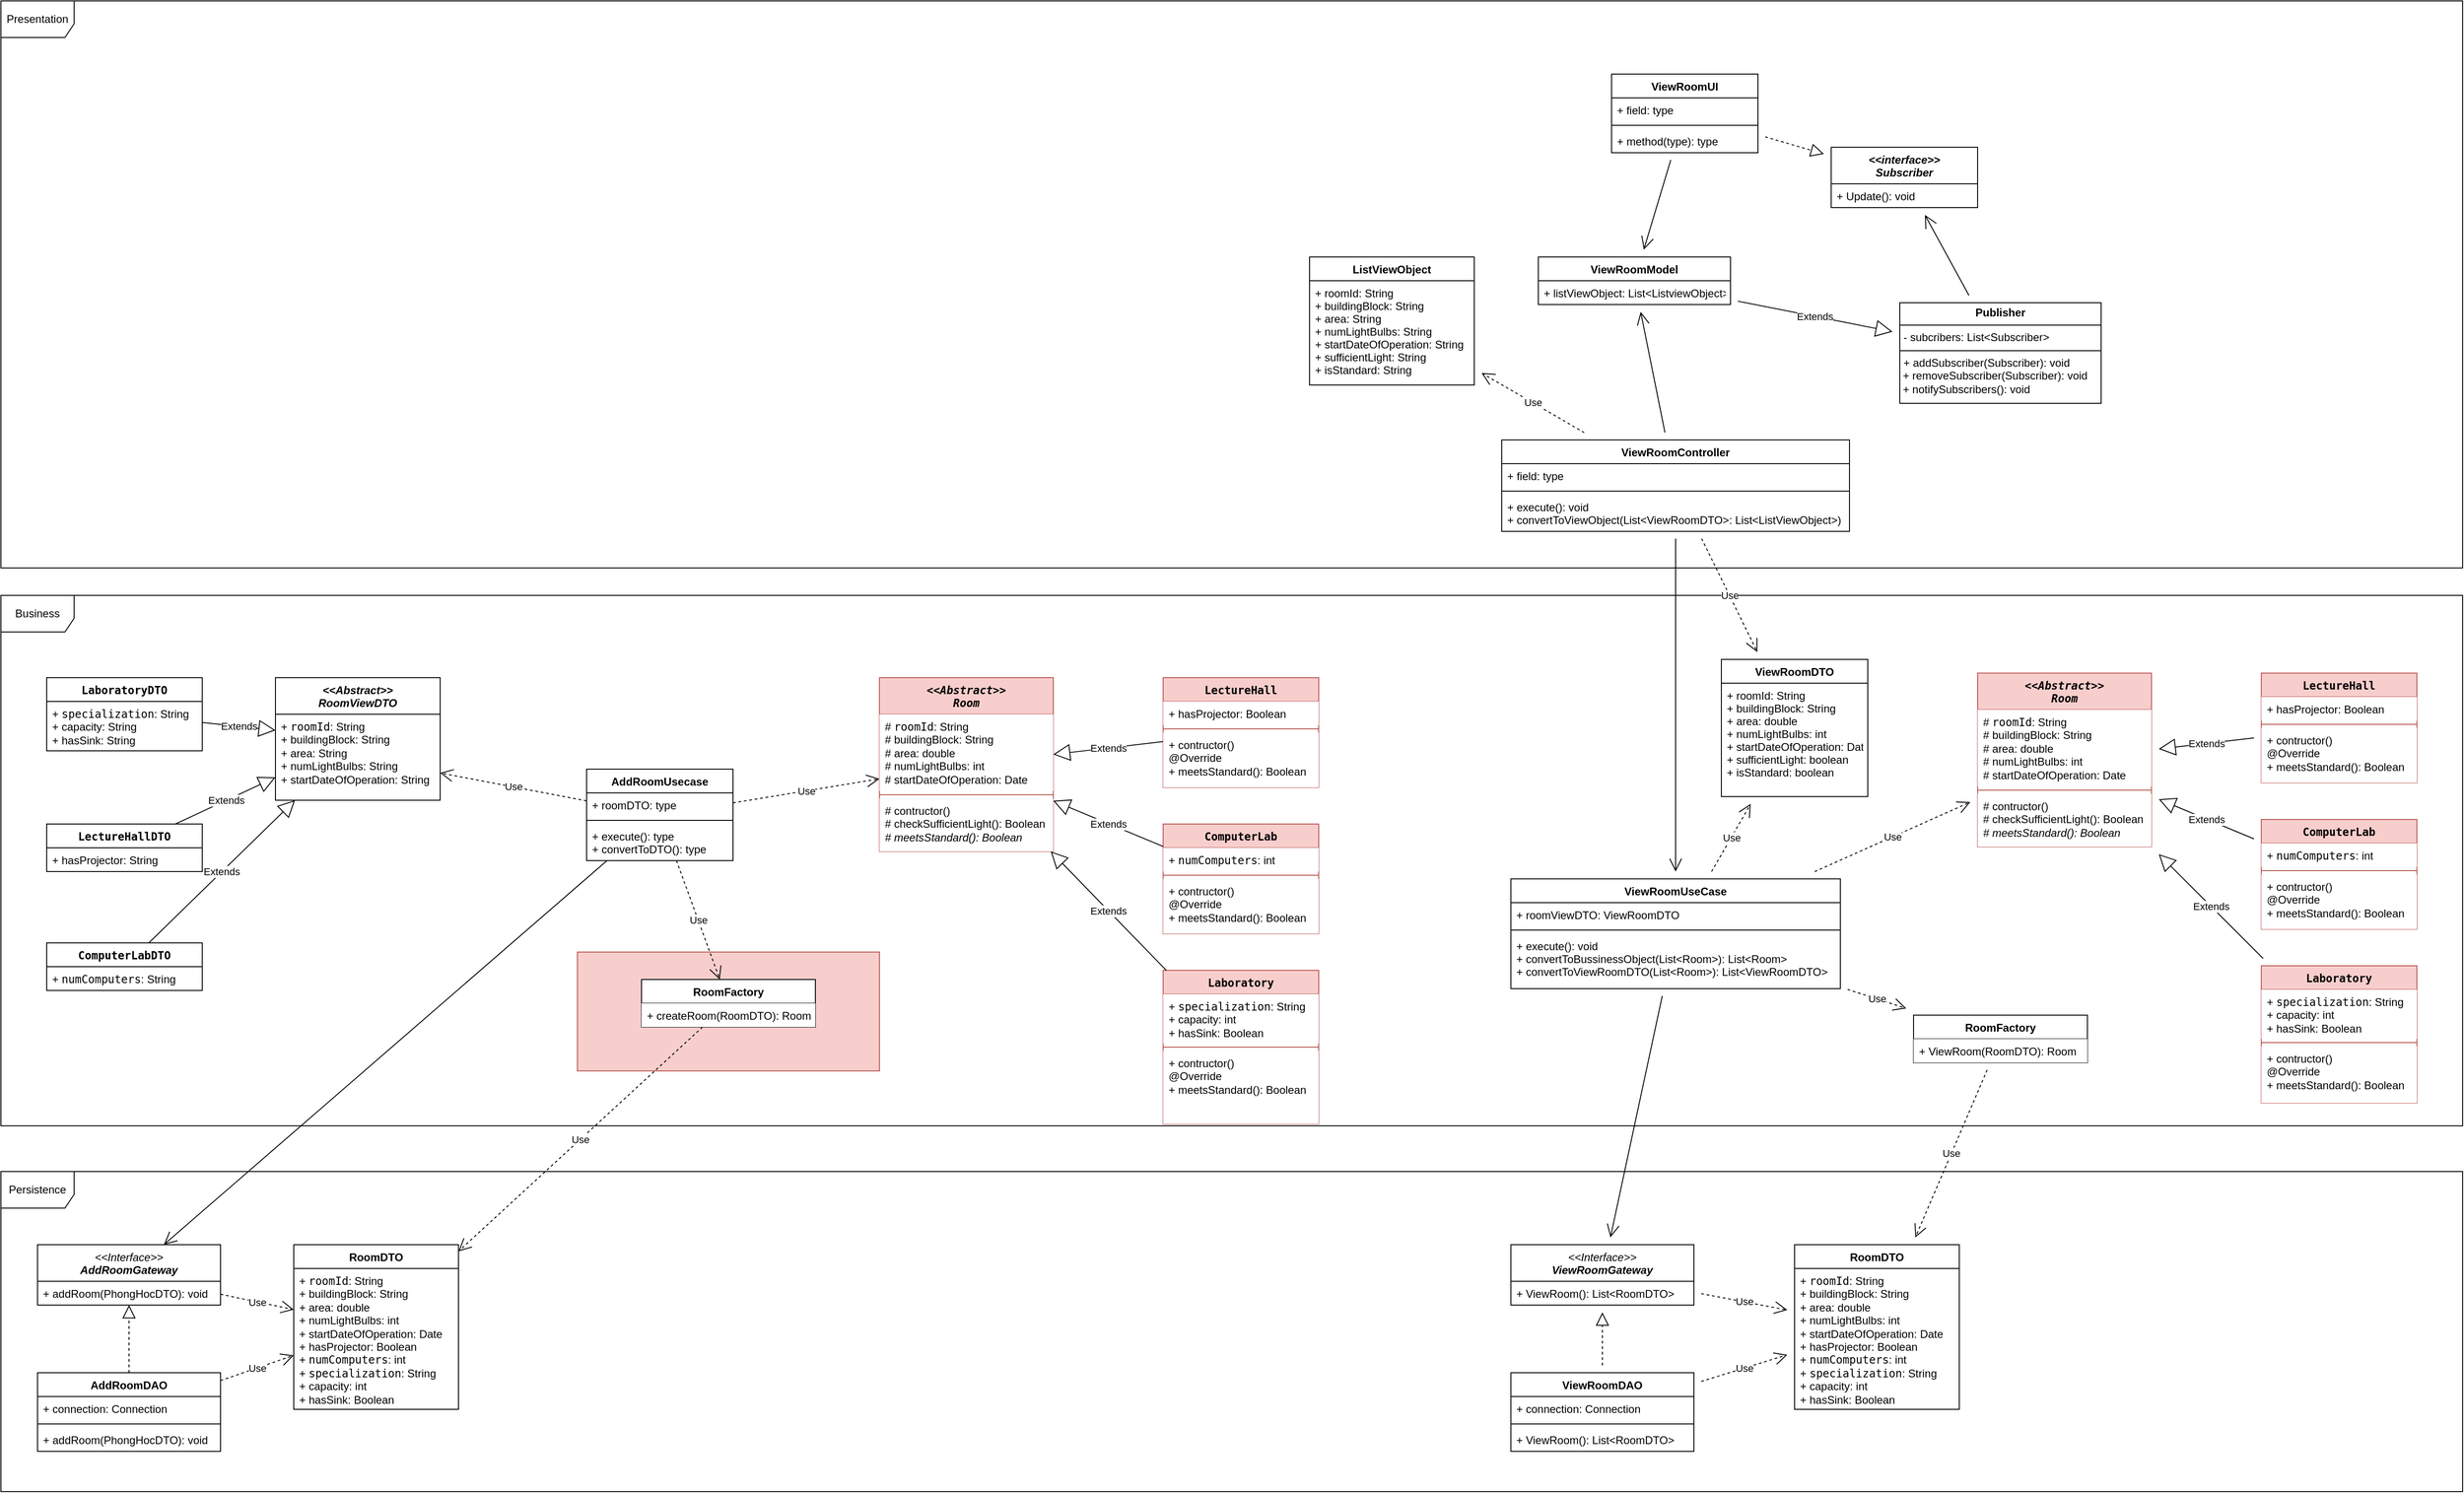 <mxfile>
    <diagram name="Page-1" id="yDfNFinJAzQXPqqPIYiH">
        <mxGraphModel dx="1584" dy="721" grid="1" gridSize="10" guides="1" tooltips="1" connect="1" arrows="1" fold="1" page="1" pageScale="1" pageWidth="850" pageHeight="1100" background="none" math="0" shadow="0">
            <root>
                <mxCell id="0"/>
                <mxCell id="1" parent="0"/>
                <mxCell id="zzaShAJUH8Mr4S-TDmGa-9" value="Business" style="shape=umlFrame;whiteSpace=wrap;html=1;pointerEvents=0;width=80;height=40;fillColor=default;fillStyle=auto;gradientColor=none;fontColor=default;rounded=0;fontStyle=0;movable=0;resizable=0;rotatable=0;deletable=0;editable=0;connectable=0;" parent="1" vertex="1">
                    <mxGeometry x="-800" y="970" width="2690" height="580" as="geometry"/>
                </mxCell>
                <mxCell id="26" value="" style="rounded=0;whiteSpace=wrap;html=1;fillColor=#f8cecc;strokeColor=#b85450;" parent="1" vertex="1">
                    <mxGeometry x="-170" y="1360" width="330" height="130" as="geometry"/>
                </mxCell>
                <mxCell id="zzaShAJUH8Mr4S-TDmGa-8" value="Presentation" style="shape=umlFrame;whiteSpace=wrap;html=1;pointerEvents=0;width=80;height=40;fontColor=default;rounded=0;movable=0;resizable=0;rotatable=0;deletable=0;editable=0;connectable=0;" parent="1" vertex="1">
                    <mxGeometry x="-800" y="320" width="2690" height="620" as="geometry"/>
                </mxCell>
                <mxCell id="zzaShAJUH8Mr4S-TDmGa-10" value="Persistence" style="shape=umlFrame;whiteSpace=wrap;html=1;pointerEvents=0;width=80;height=40;fontColor=default;rounded=0;movable=0;resizable=0;rotatable=0;deletable=0;editable=0;connectable=0;" parent="1" vertex="1">
                    <mxGeometry x="-800" y="1600" width="2690" height="350" as="geometry"/>
                </mxCell>
                <mxCell id="zzaShAJUH8Mr4S-TDmGa-12" value="&lt;div&gt;&lt;code&gt;&lt;i&gt;&lt;font&gt;&amp;lt;&amp;lt;Abstract&amp;gt;&amp;gt;&lt;/font&gt;&lt;/i&gt;&lt;/code&gt;&lt;/div&gt;&lt;font face=&quot;monospace&quot;&gt;&lt;i&gt;Room&lt;/i&gt;&lt;/font&gt;" style="swimlane;fontStyle=1;align=center;verticalAlign=top;childLayout=stackLayout;horizontal=1;startSize=40;horizontalStack=0;resizeParent=1;resizeParentMax=0;resizeLast=0;collapsible=1;marginBottom=0;whiteSpace=wrap;html=1;rounded=0;fillColor=#f8cecc;strokeColor=#b85450;" parent="1" vertex="1">
                    <mxGeometry x="160" y="1060" width="190" height="190" as="geometry"/>
                </mxCell>
                <mxCell id="zzaShAJUH8Mr4S-TDmGa-13" value="#&amp;nbsp;&lt;code&gt;&lt;font&gt;roomId&lt;/font&gt;&lt;/code&gt;: Strin&lt;span style=&quot;background-color: transparent;&quot;&gt;g&lt;/span&gt;&lt;div&gt;&lt;div&gt;# buildingBlock&lt;span style=&quot;background-color: transparent;&quot;&gt;: String&lt;/span&gt;&lt;/div&gt;&lt;/div&gt;&lt;div&gt;&lt;span style=&quot;background-color: transparent;&quot;&gt;#&amp;nbsp;&lt;/span&gt;area&lt;span style=&quot;background-color: transparent;&quot;&gt;: double&lt;/span&gt;&lt;/div&gt;&lt;div&gt;&lt;span style=&quot;background-color: transparent;&quot;&gt;#&amp;nbsp;&lt;/span&gt;numLightBulbs&lt;span style=&quot;background-color: transparent;&quot;&gt;: int&lt;/span&gt;&lt;/div&gt;&lt;div&gt;&lt;span style=&quot;background-color: transparent;&quot;&gt;#&amp;nbsp;&lt;/span&gt;startDateOfOperation&lt;span style=&quot;background-color: transparent;&quot;&gt;: Date&lt;/span&gt;&lt;/div&gt;" style="text;strokeColor=none;fillColor=default;align=left;verticalAlign=top;spacingLeft=4;spacingRight=4;overflow=hidden;rotatable=0;points=[[0,0.5],[1,0.5]];portConstraint=eastwest;whiteSpace=wrap;html=1;fontColor=default;rounded=0;" parent="zzaShAJUH8Mr4S-TDmGa-12" vertex="1">
                    <mxGeometry y="40" width="190" height="84" as="geometry"/>
                </mxCell>
                <mxCell id="zzaShAJUH8Mr4S-TDmGa-14" value="" style="line;strokeWidth=1;fillColor=none;align=left;verticalAlign=middle;spacingTop=-1;spacingLeft=3;spacingRight=3;rotatable=0;labelPosition=right;points=[];portConstraint=eastwest;strokeColor=inherit;fontColor=default;rounded=0;" parent="zzaShAJUH8Mr4S-TDmGa-12" vertex="1">
                    <mxGeometry y="124" width="190" height="8" as="geometry"/>
                </mxCell>
                <mxCell id="zzaShAJUH8Mr4S-TDmGa-15" value="# contructor()&amp;nbsp;&lt;br&gt;# checkSufficientLight(): Boolean&lt;div&gt;&lt;i&gt;#&amp;nbsp;meetsStandard(): Boolean&lt;/i&gt;&lt;/div&gt;" style="text;strokeColor=none;fillColor=default;align=left;verticalAlign=top;spacingLeft=4;spacingRight=4;overflow=hidden;rotatable=0;points=[[0,0.5],[1,0.5]];portConstraint=eastwest;whiteSpace=wrap;html=1;fontColor=default;rounded=0;" parent="zzaShAJUH8Mr4S-TDmGa-12" vertex="1">
                    <mxGeometry y="132" width="190" height="58" as="geometry"/>
                </mxCell>
                <mxCell id="zzaShAJUH8Mr4S-TDmGa-16" value="&lt;code&gt;&lt;font&gt;LectureHall             &lt;/font&gt;&lt;/code&gt;" style="swimlane;fontStyle=1;align=center;verticalAlign=top;childLayout=stackLayout;horizontal=1;startSize=26;horizontalStack=0;resizeParent=1;resizeParentMax=0;resizeLast=0;collapsible=1;marginBottom=0;whiteSpace=wrap;html=1;rounded=0;fillColor=#f8cecc;strokeColor=#b85450;" parent="1" vertex="1">
                    <mxGeometry x="470" y="1060" width="170" height="120" as="geometry"/>
                </mxCell>
                <mxCell id="zzaShAJUH8Mr4S-TDmGa-17" value="+ hasProjector: Boolean" style="text;strokeColor=none;fillColor=default;align=left;verticalAlign=top;spacingLeft=4;spacingRight=4;overflow=hidden;rotatable=0;points=[[0,0.5],[1,0.5]];portConstraint=eastwest;whiteSpace=wrap;html=1;fontColor=default;rounded=0;" parent="zzaShAJUH8Mr4S-TDmGa-16" vertex="1">
                    <mxGeometry y="26" width="170" height="26" as="geometry"/>
                </mxCell>
                <mxCell id="zzaShAJUH8Mr4S-TDmGa-18" value="" style="line;strokeWidth=1;fillColor=none;align=left;verticalAlign=middle;spacingTop=-1;spacingLeft=3;spacingRight=3;rotatable=0;labelPosition=right;points=[];portConstraint=eastwest;strokeColor=inherit;fontColor=default;rounded=0;" parent="zzaShAJUH8Mr4S-TDmGa-16" vertex="1">
                    <mxGeometry y="52" width="170" height="8" as="geometry"/>
                </mxCell>
                <mxCell id="zzaShAJUH8Mr4S-TDmGa-19" value="+ contructor()&lt;div&gt;@Override&lt;br&gt;+ meetsStandard():&amp;nbsp;&lt;span style=&quot;background-color: transparent;&quot;&gt;Boolean&lt;/span&gt;&lt;/div&gt;" style="text;strokeColor=none;fillColor=default;align=left;verticalAlign=top;spacingLeft=4;spacingRight=4;overflow=hidden;rotatable=0;points=[[0,0.5],[1,0.5]];portConstraint=eastwest;whiteSpace=wrap;html=1;fontColor=default;rounded=0;" parent="zzaShAJUH8Mr4S-TDmGa-16" vertex="1">
                    <mxGeometry y="60" width="170" height="60" as="geometry"/>
                </mxCell>
                <mxCell id="zzaShAJUH8Mr4S-TDmGa-20" value="&lt;code&gt;&lt;font&gt;ComputerLab             &lt;/font&gt;&lt;/code&gt;" style="swimlane;fontStyle=1;align=center;verticalAlign=top;childLayout=stackLayout;horizontal=1;startSize=26;horizontalStack=0;resizeParent=1;resizeParentMax=0;resizeLast=0;collapsible=1;marginBottom=0;whiteSpace=wrap;html=1;rounded=0;fillColor=#f8cecc;strokeColor=#b85450;" parent="1" vertex="1">
                    <mxGeometry x="470" y="1220" width="170" height="120" as="geometry"/>
                </mxCell>
                <mxCell id="zzaShAJUH8Mr4S-TDmGa-21" value="+&amp;nbsp;&lt;code&gt;&lt;font&gt;numComputers&lt;/font&gt;&lt;/code&gt;: int" style="text;strokeColor=none;fillColor=default;align=left;verticalAlign=top;spacingLeft=4;spacingRight=4;overflow=hidden;rotatable=0;points=[[0,0.5],[1,0.5]];portConstraint=eastwest;whiteSpace=wrap;html=1;fontColor=default;rounded=0;" parent="zzaShAJUH8Mr4S-TDmGa-20" vertex="1">
                    <mxGeometry y="26" width="170" height="26" as="geometry"/>
                </mxCell>
                <mxCell id="zzaShAJUH8Mr4S-TDmGa-22" value="" style="line;strokeWidth=1;fillColor=none;align=left;verticalAlign=middle;spacingTop=-1;spacingLeft=3;spacingRight=3;rotatable=0;labelPosition=right;points=[];portConstraint=eastwest;strokeColor=inherit;fontColor=default;rounded=0;" parent="zzaShAJUH8Mr4S-TDmGa-20" vertex="1">
                    <mxGeometry y="52" width="170" height="8" as="geometry"/>
                </mxCell>
                <mxCell id="zzaShAJUH8Mr4S-TDmGa-23" value="+ contructor()&lt;div&gt;@Override&lt;br&gt;+ meetsStandard():&amp;nbsp;&lt;span style=&quot;background-color: transparent;&quot;&gt;Boolean&lt;/span&gt;&lt;/div&gt;" style="text;strokeColor=none;fillColor=default;align=left;verticalAlign=top;spacingLeft=4;spacingRight=4;overflow=hidden;rotatable=0;points=[[0,0.5],[1,0.5]];portConstraint=eastwest;whiteSpace=wrap;html=1;fontColor=default;rounded=0;" parent="zzaShAJUH8Mr4S-TDmGa-20" vertex="1">
                    <mxGeometry y="60" width="170" height="60" as="geometry"/>
                </mxCell>
                <mxCell id="zzaShAJUH8Mr4S-TDmGa-24" value="&lt;code&gt;&lt;font&gt;Laboratory              &lt;/font&gt;&lt;/code&gt;" style="swimlane;fontStyle=1;align=center;verticalAlign=top;childLayout=stackLayout;horizontal=1;startSize=26;horizontalStack=0;resizeParent=1;resizeParentMax=0;resizeLast=0;collapsible=1;marginBottom=0;whiteSpace=wrap;html=1;rounded=0;fillColor=#f8cecc;strokeColor=#b85450;" parent="1" vertex="1">
                    <mxGeometry x="470" y="1380" width="170" height="168" as="geometry"/>
                </mxCell>
                <mxCell id="zzaShAJUH8Mr4S-TDmGa-25" value="+&amp;nbsp;&lt;code&gt;&lt;font&gt;specialization&lt;/font&gt;&lt;/code&gt;: String&lt;div&gt;+ capacity&lt;span style=&quot;background-color: transparent;&quot;&gt;: int&lt;/span&gt;&lt;/div&gt;&lt;div&gt;&lt;span style=&quot;background-color: transparent;&quot;&gt;+&amp;nbsp;&lt;/span&gt;hasSink&lt;span style=&quot;background-color: transparent;&quot;&gt;: Boolean&lt;/span&gt;&lt;/div&gt;" style="text;strokeColor=none;fillColor=default;align=left;verticalAlign=top;spacingLeft=4;spacingRight=4;overflow=hidden;rotatable=0;points=[[0,0.5],[1,0.5]];portConstraint=eastwest;whiteSpace=wrap;html=1;rounded=0;" parent="zzaShAJUH8Mr4S-TDmGa-24" vertex="1">
                    <mxGeometry y="26" width="170" height="54" as="geometry"/>
                </mxCell>
                <mxCell id="zzaShAJUH8Mr4S-TDmGa-26" value="" style="line;strokeWidth=1;fillColor=none;align=left;verticalAlign=middle;spacingTop=-1;spacingLeft=3;spacingRight=3;rotatable=0;labelPosition=right;points=[];portConstraint=eastwest;strokeColor=inherit;fontColor=default;rounded=0;" parent="zzaShAJUH8Mr4S-TDmGa-24" vertex="1">
                    <mxGeometry y="80" width="170" height="8" as="geometry"/>
                </mxCell>
                <mxCell id="zzaShAJUH8Mr4S-TDmGa-27" value="+ contructor()&lt;div&gt;@Override&lt;br&gt;+ meetsStandard():&amp;nbsp;&lt;span style=&quot;background-color: transparent;&quot;&gt;Boolean&lt;/span&gt;&lt;/div&gt;" style="text;strokeColor=none;fillColor=default;align=left;verticalAlign=top;spacingLeft=4;spacingRight=4;overflow=hidden;rotatable=0;points=[[0,0.5],[1,0.5]];portConstraint=eastwest;whiteSpace=wrap;html=1;fontColor=default;rounded=0;" parent="zzaShAJUH8Mr4S-TDmGa-24" vertex="1">
                    <mxGeometry y="88" width="170" height="80" as="geometry"/>
                </mxCell>
                <mxCell id="zzaShAJUH8Mr4S-TDmGa-28" value="Extends" style="endArrow=block;endSize=16;endFill=0;html=1;rounded=0;fontColor=default;" parent="1" source="zzaShAJUH8Mr4S-TDmGa-16" target="zzaShAJUH8Mr4S-TDmGa-12" edge="1">
                    <mxGeometry width="160" relative="1" as="geometry">
                        <mxPoint x="530" y="880" as="sourcePoint"/>
                        <mxPoint x="690" y="880" as="targetPoint"/>
                    </mxGeometry>
                </mxCell>
                <mxCell id="zzaShAJUH8Mr4S-TDmGa-29" value="Extends" style="endArrow=block;endSize=16;endFill=0;html=1;rounded=0;fontColor=default;" parent="1" source="zzaShAJUH8Mr4S-TDmGa-24" target="zzaShAJUH8Mr4S-TDmGa-12" edge="1">
                    <mxGeometry width="160" relative="1" as="geometry">
                        <mxPoint x="727.5" y="850" as="sourcePoint"/>
                        <mxPoint x="602.5" y="885" as="targetPoint"/>
                    </mxGeometry>
                </mxCell>
                <mxCell id="zzaShAJUH8Mr4S-TDmGa-30" value="Extends" style="endArrow=block;endSize=16;endFill=0;html=1;rounded=0;fontColor=default;" parent="1" source="zzaShAJUH8Mr4S-TDmGa-20" target="zzaShAJUH8Mr4S-TDmGa-12" edge="1">
                    <mxGeometry width="160" relative="1" as="geometry">
                        <mxPoint x="705" y="890" as="sourcePoint"/>
                        <mxPoint x="580" y="925" as="targetPoint"/>
                    </mxGeometry>
                </mxCell>
                <mxCell id="zzaShAJUH8Mr4S-TDmGa-31" value="AddRoomDAO" style="swimlane;fontStyle=1;align=center;verticalAlign=top;childLayout=stackLayout;horizontal=1;startSize=26;horizontalStack=0;resizeParent=1;resizeParentMax=0;resizeLast=0;collapsible=1;marginBottom=0;whiteSpace=wrap;html=1;fontColor=default;rounded=0;" parent="1" vertex="1">
                    <mxGeometry x="-760" y="1820" width="200" height="86" as="geometry"/>
                </mxCell>
                <mxCell id="zzaShAJUH8Mr4S-TDmGa-32" value="+ connection: Connection" style="text;strokeColor=none;fillColor=none;align=left;verticalAlign=top;spacingLeft=4;spacingRight=4;overflow=hidden;rotatable=0;points=[[0,0.5],[1,0.5]];portConstraint=eastwest;whiteSpace=wrap;html=1;fontColor=default;rounded=0;" parent="zzaShAJUH8Mr4S-TDmGa-31" vertex="1">
                    <mxGeometry y="26" width="200" height="26" as="geometry"/>
                </mxCell>
                <mxCell id="zzaShAJUH8Mr4S-TDmGa-33" value="" style="line;strokeWidth=1;fillColor=none;align=left;verticalAlign=middle;spacingTop=-1;spacingLeft=3;spacingRight=3;rotatable=0;labelPosition=right;points=[];portConstraint=eastwest;strokeColor=inherit;fontColor=default;rounded=0;" parent="zzaShAJUH8Mr4S-TDmGa-31" vertex="1">
                    <mxGeometry y="52" width="200" height="8" as="geometry"/>
                </mxCell>
                <mxCell id="zzaShAJUH8Mr4S-TDmGa-34" value="+ addRoom(&lt;span style=&quot;text-align: center;&quot;&gt;PhongHocDTO&lt;/span&gt;): void" style="text;strokeColor=none;fillColor=none;align=left;verticalAlign=top;spacingLeft=4;spacingRight=4;overflow=hidden;rotatable=0;points=[[0,0.5],[1,0.5]];portConstraint=eastwest;whiteSpace=wrap;html=1;fontColor=default;rounded=0;" parent="zzaShAJUH8Mr4S-TDmGa-31" vertex="1">
                    <mxGeometry y="60" width="200" height="26" as="geometry"/>
                </mxCell>
                <mxCell id="zzaShAJUH8Mr4S-TDmGa-35" value="RoomDTO" style="swimlane;fontStyle=1;align=center;verticalAlign=top;childLayout=stackLayout;horizontal=1;startSize=26;horizontalStack=0;resizeParent=1;resizeParentMax=0;resizeLast=0;collapsible=1;marginBottom=0;whiteSpace=wrap;html=1;fontColor=default;rounded=0;" parent="1" vertex="1">
                    <mxGeometry x="-480" y="1680" width="180" height="180" as="geometry"/>
                </mxCell>
                <mxCell id="zzaShAJUH8Mr4S-TDmGa-36" value="+&amp;nbsp;&lt;code&gt;&lt;font&gt;roomId&lt;/font&gt;&lt;/code&gt;: Strin&lt;span style=&quot;background-color: transparent;&quot;&gt;g&lt;/span&gt;&lt;div&gt;+ buildingBlock&lt;span style=&quot;background-color: transparent;&quot;&gt;: String&lt;/span&gt;&lt;/div&gt;&lt;div&gt;&lt;span style=&quot;background-color: transparent;&quot;&gt;+&amp;nbsp;&lt;/span&gt;area&lt;span style=&quot;background-color: transparent;&quot;&gt;: double&lt;/span&gt;&lt;/div&gt;&lt;div&gt;&lt;span style=&quot;background-color: transparent;&quot;&gt;+&amp;nbsp;&lt;/span&gt;numLightBulbs&lt;span style=&quot;background-color: transparent;&quot;&gt;: int&lt;/span&gt;&lt;/div&gt;&lt;div&gt;&lt;span style=&quot;background-color: transparent;&quot;&gt;+&amp;nbsp;&lt;/span&gt;startDateOfOperation&lt;span style=&quot;background-color: transparent;&quot;&gt;: Date&lt;/span&gt;&lt;/div&gt;&lt;div&gt;+ hasProjector: Boolean&lt;/div&gt;&lt;div&gt;+&amp;nbsp;&lt;code&gt;&lt;font&gt;numComputers&lt;/font&gt;&lt;/code&gt;: int&lt;/div&gt;&lt;div&gt;+&amp;nbsp;&lt;code&gt;&lt;font&gt;specialization&lt;/font&gt;&lt;/code&gt;: String&lt;div&gt;+ capacity&lt;span style=&quot;background-color: transparent;&quot;&gt;: int&lt;/span&gt;&lt;/div&gt;&lt;div&gt;&lt;span style=&quot;background-color: transparent;&quot;&gt;+&amp;nbsp;&lt;/span&gt;hasSink&lt;span style=&quot;background-color: transparent;&quot;&gt;: Boolean&lt;/span&gt;&lt;/div&gt;&lt;/div&gt;" style="text;strokeColor=none;fillColor=none;align=left;verticalAlign=top;spacingLeft=4;spacingRight=4;overflow=hidden;rotatable=0;points=[[0,0.5],[1,0.5]];portConstraint=eastwest;whiteSpace=wrap;html=1;fontColor=default;rounded=0;" parent="zzaShAJUH8Mr4S-TDmGa-35" vertex="1">
                    <mxGeometry y="26" width="180" height="154" as="geometry"/>
                </mxCell>
                <mxCell id="zzaShAJUH8Mr4S-TDmGa-39" value="&lt;i style=&quot;font-weight: normal;&quot;&gt;&amp;lt;&amp;lt;Interface&amp;gt;&amp;gt;&lt;/i&gt;&lt;div&gt;&lt;i&gt;AddRoomGateway&lt;/i&gt;&lt;/div&gt;" style="swimlane;fontStyle=1;align=center;verticalAlign=top;childLayout=stackLayout;horizontal=1;startSize=40;horizontalStack=0;resizeParent=1;resizeParentMax=0;resizeLast=0;collapsible=1;marginBottom=0;whiteSpace=wrap;html=1;fontColor=default;rounded=0;" parent="1" vertex="1">
                    <mxGeometry x="-760" y="1680" width="200" height="66" as="geometry"/>
                </mxCell>
                <mxCell id="zzaShAJUH8Mr4S-TDmGa-42" value="+ addRoom(&lt;span style=&quot;text-align: center;&quot;&gt;PhongHocDTO&lt;/span&gt;): void" style="text;strokeColor=none;fillColor=none;align=left;verticalAlign=top;spacingLeft=4;spacingRight=4;overflow=hidden;rotatable=0;points=[[0,0.5],[1,0.5]];portConstraint=eastwest;whiteSpace=wrap;html=1;fontColor=default;rounded=0;" parent="zzaShAJUH8Mr4S-TDmGa-39" vertex="1">
                    <mxGeometry y="40" width="200" height="26" as="geometry"/>
                </mxCell>
                <mxCell id="zzaShAJUH8Mr4S-TDmGa-43" value="" style="endArrow=block;dashed=1;endFill=0;endSize=12;html=1;rounded=0;fontColor=default;" parent="1" source="zzaShAJUH8Mr4S-TDmGa-31" target="zzaShAJUH8Mr4S-TDmGa-39" edge="1">
                    <mxGeometry width="160" relative="1" as="geometry">
                        <mxPoint x="-740" y="1790" as="sourcePoint"/>
                        <mxPoint x="-580" y="1790" as="targetPoint"/>
                    </mxGeometry>
                </mxCell>
                <mxCell id="zzaShAJUH8Mr4S-TDmGa-44" value="Use" style="endArrow=open;endSize=12;dashed=1;html=1;rounded=0;fontColor=default;" parent="1" source="zzaShAJUH8Mr4S-TDmGa-31" target="zzaShAJUH8Mr4S-TDmGa-35" edge="1">
                    <mxGeometry width="160" relative="1" as="geometry">
                        <mxPoint x="-670" y="1790" as="sourcePoint"/>
                        <mxPoint x="-510" y="1790" as="targetPoint"/>
                    </mxGeometry>
                </mxCell>
                <mxCell id="zzaShAJUH8Mr4S-TDmGa-45" value="Use" style="endArrow=open;endSize=12;dashed=1;html=1;rounded=0;fontColor=default;" parent="1" source="zzaShAJUH8Mr4S-TDmGa-39" target="zzaShAJUH8Mr4S-TDmGa-35" edge="1">
                    <mxGeometry width="160" relative="1" as="geometry">
                        <mxPoint x="-620" y="1780" as="sourcePoint"/>
                        <mxPoint x="-460" y="1780" as="targetPoint"/>
                    </mxGeometry>
                </mxCell>
                <mxCell id="zzaShAJUH8Mr4S-TDmGa-49" value="RoomFactory" style="swimlane;fontStyle=1;align=center;verticalAlign=top;childLayout=stackLayout;horizontal=1;startSize=26;horizontalStack=0;resizeParent=1;resizeParentMax=0;resizeLast=0;collapsible=1;marginBottom=0;whiteSpace=wrap;html=1;rounded=0;fillColor=default;strokeColor=default;" parent="1" vertex="1">
                    <mxGeometry x="-100" y="1390" width="190" height="52" as="geometry"/>
                </mxCell>
                <mxCell id="zzaShAJUH8Mr4S-TDmGa-52" value="+ createRoom(RoomDTO): Room" style="text;strokeColor=none;fillColor=default;align=left;verticalAlign=top;spacingLeft=4;spacingRight=4;overflow=hidden;rotatable=0;points=[[0,0.5],[1,0.5]];portConstraint=eastwest;whiteSpace=wrap;html=1;fontColor=default;rounded=0;" parent="zzaShAJUH8Mr4S-TDmGa-49" vertex="1">
                    <mxGeometry y="26" width="190" height="26" as="geometry"/>
                </mxCell>
                <mxCell id="zzaShAJUH8Mr4S-TDmGa-53" value="Use" style="endArrow=open;endSize=12;dashed=1;html=1;rounded=0;fontColor=default;" parent="1" source="zzaShAJUH8Mr4S-TDmGa-49" target="zzaShAJUH8Mr4S-TDmGa-35" edge="1">
                    <mxGeometry width="160" relative="1" as="geometry">
                        <mxPoint x="-490" y="1500" as="sourcePoint"/>
                        <mxPoint x="-330" y="1500" as="targetPoint"/>
                    </mxGeometry>
                </mxCell>
                <mxCell id="zzaShAJUH8Mr4S-TDmGa-54" value="&lt;i&gt;&amp;lt;&amp;lt;Abstract&amp;gt;&amp;gt;&lt;br&gt;RoomViewDTO&lt;/i&gt;" style="swimlane;fontStyle=1;align=center;verticalAlign=top;childLayout=stackLayout;horizontal=1;startSize=40;horizontalStack=0;resizeParent=1;resizeParentMax=0;resizeLast=0;collapsible=1;marginBottom=0;whiteSpace=wrap;html=1;fontColor=default;rounded=0;" parent="1" vertex="1">
                    <mxGeometry x="-500" y="1060" width="180" height="134" as="geometry"/>
                </mxCell>
                <mxCell id="zzaShAJUH8Mr4S-TDmGa-55" value="+&amp;nbsp;&lt;code&gt;roomId&lt;/code&gt;: Strin&lt;span style=&quot;background-color: transparent;&quot;&gt;g&lt;/span&gt;&lt;div&gt;+ buildingBlock&lt;span style=&quot;background-color: transparent;&quot;&gt;: String&lt;/span&gt;&lt;/div&gt;&lt;div&gt;&lt;span style=&quot;background-color: transparent;&quot;&gt;+&amp;nbsp;&lt;/span&gt;area&lt;span style=&quot;background-color: transparent;&quot;&gt;: String&lt;/span&gt;&lt;/div&gt;&lt;div&gt;&lt;span style=&quot;background-color: transparent;&quot;&gt;+&amp;nbsp;&lt;/span&gt;numLightBulbs&lt;span style=&quot;background-color: transparent;&quot;&gt;: String&lt;/span&gt;&lt;/div&gt;&lt;div&gt;&lt;span style=&quot;background-color: transparent;&quot;&gt;+&amp;nbsp;&lt;/span&gt;startDateOfOperation&lt;span style=&quot;background-color: transparent;&quot;&gt;: String&lt;/span&gt;&lt;/div&gt;" style="text;strokeColor=none;fillColor=none;align=left;verticalAlign=top;spacingLeft=4;spacingRight=4;overflow=hidden;rotatable=0;points=[[0,0.5],[1,0.5]];portConstraint=eastwest;whiteSpace=wrap;html=1;fontColor=default;rounded=0;" parent="zzaShAJUH8Mr4S-TDmGa-54" vertex="1">
                    <mxGeometry y="40" width="180" height="94" as="geometry"/>
                </mxCell>
                <mxCell id="zzaShAJUH8Mr4S-TDmGa-58" value="AddRoomUsecase" style="swimlane;fontStyle=1;align=center;verticalAlign=top;childLayout=stackLayout;horizontal=1;startSize=26;horizontalStack=0;resizeParent=1;resizeParentMax=0;resizeLast=0;collapsible=1;marginBottom=0;whiteSpace=wrap;html=1;fontColor=default;rounded=0;" parent="1" vertex="1">
                    <mxGeometry x="-160" y="1160" width="160" height="100" as="geometry"/>
                </mxCell>
                <mxCell id="zzaShAJUH8Mr4S-TDmGa-59" value="+ roomDTO: type" style="text;strokeColor=none;fillColor=none;align=left;verticalAlign=top;spacingLeft=4;spacingRight=4;overflow=hidden;rotatable=0;points=[[0,0.5],[1,0.5]];portConstraint=eastwest;whiteSpace=wrap;html=1;fontColor=default;rounded=0;" parent="zzaShAJUH8Mr4S-TDmGa-58" vertex="1">
                    <mxGeometry y="26" width="160" height="26" as="geometry"/>
                </mxCell>
                <mxCell id="zzaShAJUH8Mr4S-TDmGa-60" value="" style="line;strokeWidth=1;fillColor=none;align=left;verticalAlign=middle;spacingTop=-1;spacingLeft=3;spacingRight=3;rotatable=0;labelPosition=right;points=[];portConstraint=eastwest;strokeColor=inherit;fontColor=default;rounded=0;" parent="zzaShAJUH8Mr4S-TDmGa-58" vertex="1">
                    <mxGeometry y="52" width="160" height="8" as="geometry"/>
                </mxCell>
                <mxCell id="zzaShAJUH8Mr4S-TDmGa-61" value="+ execute(): type&lt;br&gt;+ convertToDTO(): type" style="text;strokeColor=none;fillColor=none;align=left;verticalAlign=top;spacingLeft=4;spacingRight=4;overflow=hidden;rotatable=0;points=[[0,0.5],[1,0.5]];portConstraint=eastwest;whiteSpace=wrap;html=1;fontColor=default;rounded=0;" parent="zzaShAJUH8Mr4S-TDmGa-58" vertex="1">
                    <mxGeometry y="60" width="160" height="40" as="geometry"/>
                </mxCell>
                <mxCell id="2" value="&lt;code&gt;&lt;font&gt;LectureHallDTO&lt;/font&gt;&lt;/code&gt;" style="swimlane;fontStyle=1;align=center;verticalAlign=top;childLayout=stackLayout;horizontal=1;startSize=26;horizontalStack=0;resizeParent=1;resizeParentMax=0;resizeLast=0;collapsible=1;marginBottom=0;whiteSpace=wrap;html=1;fontColor=default;rounded=0;" parent="1" vertex="1">
                    <mxGeometry x="-750" y="1220" width="170" height="52" as="geometry"/>
                </mxCell>
                <mxCell id="3" value="+ hasProjector: String" style="text;strokeColor=none;fillColor=none;align=left;verticalAlign=top;spacingLeft=4;spacingRight=4;overflow=hidden;rotatable=0;points=[[0,0.5],[1,0.5]];portConstraint=eastwest;whiteSpace=wrap;html=1;fontColor=default;rounded=0;" parent="2" vertex="1">
                    <mxGeometry y="26" width="170" height="26" as="geometry"/>
                </mxCell>
                <mxCell id="6" value="&lt;code&gt;&lt;font&gt;ComputerLabDTO&lt;/font&gt;&lt;/code&gt;" style="swimlane;fontStyle=1;align=center;verticalAlign=top;childLayout=stackLayout;horizontal=1;startSize=26;horizontalStack=0;resizeParent=1;resizeParentMax=0;resizeLast=0;collapsible=1;marginBottom=0;whiteSpace=wrap;html=1;fontColor=default;rounded=0;" parent="1" vertex="1">
                    <mxGeometry x="-750" y="1350" width="170" height="52" as="geometry"/>
                </mxCell>
                <mxCell id="7" value="+&amp;nbsp;&lt;code&gt;&lt;font&gt;numComputers&lt;/font&gt;&lt;/code&gt;: String" style="text;strokeColor=none;fillColor=none;align=left;verticalAlign=top;spacingLeft=4;spacingRight=4;overflow=hidden;rotatable=0;points=[[0,0.5],[1,0.5]];portConstraint=eastwest;whiteSpace=wrap;html=1;fontColor=default;rounded=0;" parent="6" vertex="1">
                    <mxGeometry y="26" width="170" height="26" as="geometry"/>
                </mxCell>
                <mxCell id="10" value="&lt;code&gt;&lt;font&gt;LaboratoryDTO&lt;/font&gt;&lt;/code&gt;" style="swimlane;fontStyle=1;align=center;verticalAlign=top;childLayout=stackLayout;horizontal=1;startSize=26;horizontalStack=0;resizeParent=1;resizeParentMax=0;resizeLast=0;collapsible=1;marginBottom=0;whiteSpace=wrap;html=1;fontColor=default;rounded=0;" parent="1" vertex="1">
                    <mxGeometry x="-750" y="1060" width="170" height="80" as="geometry"/>
                </mxCell>
                <mxCell id="11" value="+&amp;nbsp;&lt;code&gt;&lt;font&gt;specialization&lt;/font&gt;&lt;/code&gt;: String&lt;div&gt;+ capacity&lt;span style=&quot;background-color: transparent;&quot;&gt;: String&lt;/span&gt;&lt;/div&gt;&lt;div&gt;&lt;span style=&quot;background-color: transparent;&quot;&gt;+&amp;nbsp;&lt;/span&gt;hasSink&lt;span style=&quot;background-color: transparent;&quot;&gt;: String&lt;/span&gt;&lt;/div&gt;" style="text;strokeColor=none;fillColor=none;align=left;verticalAlign=top;spacingLeft=4;spacingRight=4;overflow=hidden;rotatable=0;points=[[0,0.5],[1,0.5]];portConstraint=eastwest;whiteSpace=wrap;html=1;fontColor=default;rounded=0;" parent="10" vertex="1">
                    <mxGeometry y="26" width="170" height="54" as="geometry"/>
                </mxCell>
                <mxCell id="15" value="Extends" style="endArrow=block;endSize=16;endFill=0;html=1;" parent="1" source="2" target="zzaShAJUH8Mr4S-TDmGa-54" edge="1">
                    <mxGeometry width="160" relative="1" as="geometry">
                        <mxPoint x="-40" y="1040" as="sourcePoint"/>
                        <mxPoint x="120" y="1040" as="targetPoint"/>
                    </mxGeometry>
                </mxCell>
                <mxCell id="16" value="Extends" style="endArrow=block;endSize=16;endFill=0;html=1;" parent="1" source="6" target="zzaShAJUH8Mr4S-TDmGa-54" edge="1">
                    <mxGeometry width="160" relative="1" as="geometry">
                        <mxPoint x="40" y="1170" as="sourcePoint"/>
                        <mxPoint x="200" y="1170" as="targetPoint"/>
                    </mxGeometry>
                </mxCell>
                <mxCell id="17" value="Extends" style="endArrow=block;endSize=16;endFill=0;html=1;" parent="1" source="10" target="zzaShAJUH8Mr4S-TDmGa-54" edge="1">
                    <mxGeometry width="160" relative="1" as="geometry">
                        <mxPoint x="-150" y="1270" as="sourcePoint"/>
                        <mxPoint x="10" y="1270" as="targetPoint"/>
                    </mxGeometry>
                </mxCell>
                <mxCell id="19" value="Use" style="endArrow=open;endSize=12;dashed=1;html=1;" parent="1" source="zzaShAJUH8Mr4S-TDmGa-58" target="zzaShAJUH8Mr4S-TDmGa-49" edge="1">
                    <mxGeometry width="160" relative="1" as="geometry">
                        <mxPoint x="-490" y="1150" as="sourcePoint"/>
                        <mxPoint x="-330" y="1150" as="targetPoint"/>
                    </mxGeometry>
                </mxCell>
                <mxCell id="21" value="Use" style="endArrow=open;endSize=12;dashed=1;html=1;" parent="1" source="zzaShAJUH8Mr4S-TDmGa-58" target="zzaShAJUH8Mr4S-TDmGa-55" edge="1">
                    <mxGeometry width="160" relative="1" as="geometry">
                        <mxPoint x="-300" y="1280" as="sourcePoint"/>
                        <mxPoint x="-140" y="1280" as="targetPoint"/>
                    </mxGeometry>
                </mxCell>
                <mxCell id="22" value="Use" style="endArrow=open;endSize=12;dashed=1;html=1;" parent="1" source="zzaShAJUH8Mr4S-TDmGa-58" target="zzaShAJUH8Mr4S-TDmGa-12" edge="1">
                    <mxGeometry width="160" relative="1" as="geometry">
                        <mxPoint x="100" y="1050" as="sourcePoint"/>
                        <mxPoint x="260" y="1050" as="targetPoint"/>
                    </mxGeometry>
                </mxCell>
                <mxCell id="24" value="" style="endArrow=open;endFill=1;endSize=12;html=1;" parent="1" source="zzaShAJUH8Mr4S-TDmGa-58" target="zzaShAJUH8Mr4S-TDmGa-39" edge="1">
                    <mxGeometry width="160" relative="1" as="geometry">
                        <mxPoint x="-400" y="1400" as="sourcePoint"/>
                        <mxPoint x="-240" y="1400" as="targetPoint"/>
                    </mxGeometry>
                </mxCell>
                <mxCell id="27" value="ViewRoomUseCase" style="swimlane;fontStyle=1;align=center;verticalAlign=top;childLayout=stackLayout;horizontal=1;startSize=26;horizontalStack=0;resizeParent=1;resizeParentMax=0;resizeLast=0;collapsible=1;marginBottom=0;" parent="1" vertex="1">
                    <mxGeometry x="850" y="1280" width="360" height="120" as="geometry"/>
                </mxCell>
                <mxCell id="28" value="+ roomViewDTO: ViewRoomDTO" style="text;strokeColor=none;fillColor=none;align=left;verticalAlign=top;spacingLeft=4;spacingRight=4;overflow=hidden;rotatable=0;points=[[0,0.5],[1,0.5]];portConstraint=eastwest;" parent="27" vertex="1">
                    <mxGeometry y="26" width="360" height="26" as="geometry"/>
                </mxCell>
                <mxCell id="29" value="" style="line;strokeWidth=1;fillColor=none;align=left;verticalAlign=middle;spacingTop=-1;spacingLeft=3;spacingRight=3;rotatable=0;labelPosition=right;points=[];portConstraint=eastwest;strokeColor=inherit;" parent="27" vertex="1">
                    <mxGeometry y="52" width="360" height="8" as="geometry"/>
                </mxCell>
                <mxCell id="30" value="+ execute(): void&#10;+ convertToBussinessObject(List&lt;Room&gt;): List&lt;Room&gt;&#10;+ convertToViewRoomDTO(List&lt;Room&gt;): List&lt;ViewRoomDTO&gt;" style="text;strokeColor=none;fillColor=none;align=left;verticalAlign=top;spacingLeft=4;spacingRight=4;overflow=hidden;rotatable=0;points=[[0,0.5],[1,0.5]];portConstraint=eastwest;" parent="27" vertex="1">
                    <mxGeometry y="60" width="360" height="60" as="geometry"/>
                </mxCell>
                <mxCell id="32" value="ViewRoomDAO" style="swimlane;fontStyle=1;align=center;verticalAlign=top;childLayout=stackLayout;horizontal=1;startSize=26;horizontalStack=0;resizeParent=1;resizeParentMax=0;resizeLast=0;collapsible=1;marginBottom=0;whiteSpace=wrap;html=1;fontColor=default;rounded=0;" parent="1" vertex="1">
                    <mxGeometry x="850" y="1820" width="200" height="86" as="geometry"/>
                </mxCell>
                <mxCell id="33" value="+ connection: Connection" style="text;strokeColor=none;fillColor=none;align=left;verticalAlign=top;spacingLeft=4;spacingRight=4;overflow=hidden;rotatable=0;points=[[0,0.5],[1,0.5]];portConstraint=eastwest;whiteSpace=wrap;html=1;fontColor=default;rounded=0;" parent="32" vertex="1">
                    <mxGeometry y="26" width="200" height="26" as="geometry"/>
                </mxCell>
                <mxCell id="34" value="" style="line;strokeWidth=1;fillColor=none;align=left;verticalAlign=middle;spacingTop=-1;spacingLeft=3;spacingRight=3;rotatable=0;labelPosition=right;points=[];portConstraint=eastwest;strokeColor=inherit;fontColor=default;rounded=0;" parent="32" vertex="1">
                    <mxGeometry y="52" width="200" height="8" as="geometry"/>
                </mxCell>
                <mxCell id="35" value="+ ViewRoom(): List&amp;lt;RoomDTO&amp;gt;" style="text;strokeColor=none;fillColor=none;align=left;verticalAlign=top;spacingLeft=4;spacingRight=4;overflow=hidden;rotatable=0;points=[[0,0.5],[1,0.5]];portConstraint=eastwest;whiteSpace=wrap;html=1;fontColor=default;rounded=0;" parent="32" vertex="1">
                    <mxGeometry y="60" width="200" height="26" as="geometry"/>
                </mxCell>
                <mxCell id="38" value="&lt;i style=&quot;font-weight: normal;&quot;&gt;&amp;lt;&amp;lt;Interface&amp;gt;&amp;gt;&lt;/i&gt;&lt;div&gt;&lt;i&gt;ViewRoomGateway&lt;/i&gt;&lt;/div&gt;" style="swimlane;fontStyle=1;align=center;verticalAlign=top;childLayout=stackLayout;horizontal=1;startSize=40;horizontalStack=0;resizeParent=1;resizeParentMax=0;resizeLast=0;collapsible=1;marginBottom=0;whiteSpace=wrap;html=1;fontColor=default;rounded=0;" parent="1" vertex="1">
                    <mxGeometry x="850" y="1680" width="200" height="66" as="geometry"/>
                </mxCell>
                <mxCell id="39" value="+ ViewRoom(): List&amp;lt;RoomDTO&amp;gt;" style="text;strokeColor=none;fillColor=none;align=left;verticalAlign=top;spacingLeft=4;spacingRight=4;overflow=hidden;rotatable=0;points=[[0,0.5],[1,0.5]];portConstraint=eastwest;whiteSpace=wrap;html=1;fontColor=default;rounded=0;" parent="38" vertex="1">
                    <mxGeometry y="40" width="200" height="26" as="geometry"/>
                </mxCell>
                <mxCell id="46" value="" style="endArrow=block;dashed=1;endFill=0;endSize=12;html=1;rounded=0;sourcePerimeterSpacing=8;targetPerimeterSpacing=8;curved=1;" parent="1" source="32" target="38" edge="1">
                    <mxGeometry width="160" relative="1" as="geometry">
                        <mxPoint x="1000" y="1830" as="sourcePoint"/>
                        <mxPoint x="1160" y="1830" as="targetPoint"/>
                    </mxGeometry>
                </mxCell>
                <mxCell id="47" value="" style="endArrow=open;endFill=1;endSize=12;html=1;rounded=0;sourcePerimeterSpacing=8;targetPerimeterSpacing=8;curved=1;" parent="1" source="27" target="38" edge="1">
                    <mxGeometry width="160" relative="1" as="geometry">
                        <mxPoint x="910" y="1390" as="sourcePoint"/>
                        <mxPoint x="1070" y="1390" as="targetPoint"/>
                    </mxGeometry>
                </mxCell>
                <mxCell id="48" value="RoomDTO" style="swimlane;fontStyle=1;align=center;verticalAlign=top;childLayout=stackLayout;horizontal=1;startSize=26;horizontalStack=0;resizeParent=1;resizeParentMax=0;resizeLast=0;collapsible=1;marginBottom=0;whiteSpace=wrap;html=1;fontColor=default;rounded=0;" parent="1" vertex="1">
                    <mxGeometry x="1160" y="1680" width="180" height="180" as="geometry"/>
                </mxCell>
                <mxCell id="49" value="+&amp;nbsp;&lt;code&gt;&lt;font&gt;roomId&lt;/font&gt;&lt;/code&gt;: Strin&lt;span style=&quot;background-color: transparent;&quot;&gt;g&lt;/span&gt;&lt;div&gt;+ buildingBlock&lt;span style=&quot;background-color: transparent;&quot;&gt;: String&lt;/span&gt;&lt;/div&gt;&lt;div&gt;&lt;span style=&quot;background-color: transparent;&quot;&gt;+&amp;nbsp;&lt;/span&gt;area&lt;span style=&quot;background-color: transparent;&quot;&gt;: double&lt;/span&gt;&lt;/div&gt;&lt;div&gt;&lt;span style=&quot;background-color: transparent;&quot;&gt;+&amp;nbsp;&lt;/span&gt;numLightBulbs&lt;span style=&quot;background-color: transparent;&quot;&gt;: int&lt;/span&gt;&lt;/div&gt;&lt;div&gt;&lt;span style=&quot;background-color: transparent;&quot;&gt;+&amp;nbsp;&lt;/span&gt;startDateOfOperation&lt;span style=&quot;background-color: transparent;&quot;&gt;: Date&lt;/span&gt;&lt;/div&gt;&lt;div&gt;+ hasProjector: Boolean&lt;/div&gt;&lt;div&gt;+&amp;nbsp;&lt;code&gt;&lt;font&gt;numComputers&lt;/font&gt;&lt;/code&gt;: int&lt;/div&gt;&lt;div&gt;+&amp;nbsp;&lt;code&gt;&lt;font&gt;specialization&lt;/font&gt;&lt;/code&gt;: String&lt;div&gt;+ capacity&lt;span style=&quot;background-color: transparent;&quot;&gt;: int&lt;/span&gt;&lt;/div&gt;&lt;div&gt;&lt;span style=&quot;background-color: transparent;&quot;&gt;+&amp;nbsp;&lt;/span&gt;hasSink&lt;span style=&quot;background-color: transparent;&quot;&gt;: Boolean&lt;/span&gt;&lt;/div&gt;&lt;/div&gt;" style="text;strokeColor=none;fillColor=none;align=left;verticalAlign=top;spacingLeft=4;spacingRight=4;overflow=hidden;rotatable=0;points=[[0,0.5],[1,0.5]];portConstraint=eastwest;whiteSpace=wrap;html=1;fontColor=default;rounded=0;" parent="48" vertex="1">
                    <mxGeometry y="26" width="180" height="154" as="geometry"/>
                </mxCell>
                <mxCell id="50" value="Use" style="endArrow=open;endSize=12;dashed=1;html=1;rounded=0;sourcePerimeterSpacing=8;targetPerimeterSpacing=8;curved=1;" parent="1" source="38" target="48" edge="1">
                    <mxGeometry width="160" relative="1" as="geometry">
                        <mxPoint x="1020" y="1790" as="sourcePoint"/>
                        <mxPoint x="1180" y="1790" as="targetPoint"/>
                    </mxGeometry>
                </mxCell>
                <mxCell id="51" value="Use" style="endArrow=open;endSize=12;dashed=1;html=1;rounded=0;sourcePerimeterSpacing=8;targetPerimeterSpacing=8;curved=1;" parent="1" source="32" target="48" edge="1">
                    <mxGeometry width="160" relative="1" as="geometry">
                        <mxPoint x="1068" y="1743.52" as="sourcePoint"/>
                        <mxPoint x="1162.0" y="1761.38" as="targetPoint"/>
                    </mxGeometry>
                </mxCell>
                <mxCell id="52" value="RoomFactory" style="swimlane;fontStyle=1;align=center;verticalAlign=top;childLayout=stackLayout;horizontal=1;startSize=26;horizontalStack=0;resizeParent=1;resizeParentMax=0;resizeLast=0;collapsible=1;marginBottom=0;whiteSpace=wrap;html=1;rounded=0;fillColor=default;strokeColor=default;perimeterSpacing=0;strokeWidth=1;" parent="1" vertex="1">
                    <mxGeometry x="1290" y="1429" width="190" height="52" as="geometry"/>
                </mxCell>
                <mxCell id="53" value="+ ViewRoom(RoomDTO): Room" style="text;strokeColor=none;fillColor=default;align=left;verticalAlign=top;spacingLeft=4;spacingRight=4;overflow=hidden;rotatable=0;points=[[0,0.5],[1,0.5]];portConstraint=eastwest;whiteSpace=wrap;html=1;fontColor=default;rounded=0;" parent="52" vertex="1">
                    <mxGeometry y="26" width="190" height="26" as="geometry"/>
                </mxCell>
                <mxCell id="54" value="Use" style="endArrow=open;endSize=12;dashed=1;html=1;rounded=0;sourcePerimeterSpacing=8;targetPerimeterSpacing=8;curved=1;" parent="1" source="27" target="52" edge="1">
                    <mxGeometry width="160" relative="1" as="geometry">
                        <mxPoint x="1100" y="1360" as="sourcePoint"/>
                        <mxPoint x="1260" y="1360" as="targetPoint"/>
                    </mxGeometry>
                </mxCell>
                <mxCell id="55" value="Use" style="endArrow=open;endSize=12;dashed=1;html=1;rounded=0;sourcePerimeterSpacing=8;targetPerimeterSpacing=8;curved=1;" parent="1" source="52" target="48" edge="1">
                    <mxGeometry width="160" relative="1" as="geometry">
                        <mxPoint x="1330" y="1490" as="sourcePoint"/>
                        <mxPoint x="1490" y="1490" as="targetPoint"/>
                    </mxGeometry>
                </mxCell>
                <mxCell id="56" value="&lt;div&gt;&lt;code&gt;&lt;i&gt;&lt;font&gt;&amp;lt;&amp;lt;Abstract&amp;gt;&amp;gt;&lt;/font&gt;&lt;/i&gt;&lt;/code&gt;&lt;/div&gt;&lt;font face=&quot;monospace&quot;&gt;&lt;i&gt;Room&lt;/i&gt;&lt;/font&gt;" style="swimlane;fontStyle=1;align=center;verticalAlign=top;childLayout=stackLayout;horizontal=1;startSize=40;horizontalStack=0;resizeParent=1;resizeParentMax=0;resizeLast=0;collapsible=1;marginBottom=0;whiteSpace=wrap;html=1;fontColor=default;rounded=0;fillColor=#f8cecc;strokeColor=#b85450;" parent="1" vertex="1">
                    <mxGeometry x="1360" y="1055" width="190" height="190" as="geometry"/>
                </mxCell>
                <mxCell id="57" value="#&amp;nbsp;&lt;code&gt;&lt;font&gt;roomId&lt;/font&gt;&lt;/code&gt;: Strin&lt;span style=&quot;background-color: transparent;&quot;&gt;g&lt;/span&gt;&lt;div&gt;&lt;div&gt;# buildingBlock&lt;span style=&quot;background-color: transparent;&quot;&gt;: String&lt;/span&gt;&lt;/div&gt;&lt;/div&gt;&lt;div&gt;&lt;span style=&quot;background-color: transparent;&quot;&gt;#&amp;nbsp;&lt;/span&gt;area&lt;span style=&quot;background-color: transparent;&quot;&gt;: double&lt;/span&gt;&lt;/div&gt;&lt;div&gt;&lt;span style=&quot;background-color: transparent;&quot;&gt;#&amp;nbsp;&lt;/span&gt;numLightBulbs&lt;span style=&quot;background-color: transparent;&quot;&gt;: int&lt;/span&gt;&lt;/div&gt;&lt;div&gt;&lt;span style=&quot;background-color: transparent;&quot;&gt;#&amp;nbsp;&lt;/span&gt;startDateOfOperation&lt;span style=&quot;background-color: transparent;&quot;&gt;: Date&lt;/span&gt;&lt;/div&gt;" style="text;strokeColor=none;fillColor=default;align=left;verticalAlign=top;spacingLeft=4;spacingRight=4;overflow=hidden;rotatable=0;points=[[0,0.5],[1,0.5]];portConstraint=eastwest;whiteSpace=wrap;html=1;fontColor=default;rounded=0;" parent="56" vertex="1">
                    <mxGeometry y="40" width="190" height="84" as="geometry"/>
                </mxCell>
                <mxCell id="58" value="" style="line;strokeWidth=1;fillColor=none;align=left;verticalAlign=middle;spacingTop=-1;spacingLeft=3;spacingRight=3;rotatable=0;labelPosition=right;points=[];portConstraint=eastwest;strokeColor=inherit;fontColor=default;rounded=0;" parent="56" vertex="1">
                    <mxGeometry y="124" width="190" height="8" as="geometry"/>
                </mxCell>
                <mxCell id="59" value="# contructor()&amp;nbsp;&lt;br&gt;# checkSufficientLight(): Boolean&lt;div&gt;&lt;i&gt;#&amp;nbsp;meetsStandard(): Boolean&lt;/i&gt;&lt;/div&gt;" style="text;strokeColor=none;fillColor=default;align=left;verticalAlign=top;spacingLeft=4;spacingRight=4;overflow=hidden;rotatable=0;points=[[0,0.5],[1,0.5]];portConstraint=eastwest;whiteSpace=wrap;html=1;fontColor=default;rounded=0;" parent="56" vertex="1">
                    <mxGeometry y="132" width="190" height="58" as="geometry"/>
                </mxCell>
                <mxCell id="60" value="&lt;code&gt;&lt;font&gt;LectureHall             &lt;/font&gt;&lt;/code&gt;" style="swimlane;fontStyle=1;align=center;verticalAlign=top;childLayout=stackLayout;horizontal=1;startSize=26;horizontalStack=0;resizeParent=1;resizeParentMax=0;resizeLast=0;collapsible=1;marginBottom=0;whiteSpace=wrap;html=1;fontColor=default;rounded=0;fillColor=#f8cecc;strokeColor=#b85450;" parent="1" vertex="1">
                    <mxGeometry x="1670" y="1055" width="170" height="120" as="geometry"/>
                </mxCell>
                <mxCell id="61" value="+ hasProjector: Boolean" style="text;strokeColor=none;fillColor=default;align=left;verticalAlign=top;spacingLeft=4;spacingRight=4;overflow=hidden;rotatable=0;points=[[0,0.5],[1,0.5]];portConstraint=eastwest;whiteSpace=wrap;html=1;fontColor=default;rounded=0;" parent="60" vertex="1">
                    <mxGeometry y="26" width="170" height="26" as="geometry"/>
                </mxCell>
                <mxCell id="62" value="" style="line;strokeWidth=1;fillColor=none;align=left;verticalAlign=middle;spacingTop=-1;spacingLeft=3;spacingRight=3;rotatable=0;labelPosition=right;points=[];portConstraint=eastwest;strokeColor=inherit;fontColor=default;rounded=0;" parent="60" vertex="1">
                    <mxGeometry y="52" width="170" height="8" as="geometry"/>
                </mxCell>
                <mxCell id="63" value="+ contructor()&lt;div&gt;@Override&lt;br&gt;+ meetsStandard():&amp;nbsp;&lt;span style=&quot;background-color: transparent;&quot;&gt;Boolean&lt;/span&gt;&lt;/div&gt;" style="text;strokeColor=none;fillColor=default;align=left;verticalAlign=top;spacingLeft=4;spacingRight=4;overflow=hidden;rotatable=0;points=[[0,0.5],[1,0.5]];portConstraint=eastwest;whiteSpace=wrap;html=1;fontColor=default;rounded=0;" parent="60" vertex="1">
                    <mxGeometry y="60" width="170" height="60" as="geometry"/>
                </mxCell>
                <mxCell id="64" value="&lt;code&gt;&lt;font&gt;ComputerLab             &lt;/font&gt;&lt;/code&gt;" style="swimlane;fontStyle=1;align=center;verticalAlign=top;childLayout=stackLayout;horizontal=1;startSize=26;horizontalStack=0;resizeParent=1;resizeParentMax=0;resizeLast=0;collapsible=1;marginBottom=0;whiteSpace=wrap;html=1;fontColor=default;rounded=0;fillColor=#f8cecc;strokeColor=#b85450;" parent="1" vertex="1">
                    <mxGeometry x="1670" y="1215" width="170" height="120" as="geometry"/>
                </mxCell>
                <mxCell id="65" value="+&amp;nbsp;&lt;code&gt;&lt;font&gt;numComputers&lt;/font&gt;&lt;/code&gt;: int" style="text;strokeColor=none;fillColor=default;align=left;verticalAlign=top;spacingLeft=4;spacingRight=4;overflow=hidden;rotatable=0;points=[[0,0.5],[1,0.5]];portConstraint=eastwest;whiteSpace=wrap;html=1;fontColor=default;rounded=0;" parent="64" vertex="1">
                    <mxGeometry y="26" width="170" height="26" as="geometry"/>
                </mxCell>
                <mxCell id="66" value="" style="line;strokeWidth=1;fillColor=none;align=left;verticalAlign=middle;spacingTop=-1;spacingLeft=3;spacingRight=3;rotatable=0;labelPosition=right;points=[];portConstraint=eastwest;strokeColor=inherit;fontColor=default;rounded=0;" parent="64" vertex="1">
                    <mxGeometry y="52" width="170" height="8" as="geometry"/>
                </mxCell>
                <mxCell id="67" value="+ contructor()&lt;div&gt;@Override&lt;br&gt;+ meetsStandard():&amp;nbsp;&lt;span style=&quot;background-color: transparent;&quot;&gt;Boolean&lt;/span&gt;&lt;/div&gt;" style="text;strokeColor=none;fillColor=default;align=left;verticalAlign=top;spacingLeft=4;spacingRight=4;overflow=hidden;rotatable=0;points=[[0,0.5],[1,0.5]];portConstraint=eastwest;whiteSpace=wrap;html=1;fontColor=default;rounded=0;" parent="64" vertex="1">
                    <mxGeometry y="60" width="170" height="60" as="geometry"/>
                </mxCell>
                <mxCell id="68" value="&lt;code&gt;&lt;font&gt;Laboratory              &lt;/font&gt;&lt;/code&gt;" style="swimlane;fontStyle=1;align=center;verticalAlign=top;childLayout=stackLayout;horizontal=1;startSize=26;horizontalStack=0;resizeParent=1;resizeParentMax=0;resizeLast=0;collapsible=1;marginBottom=0;whiteSpace=wrap;html=1;fontColor=default;rounded=0;fillColor=#f8cecc;strokeColor=#b85450;" parent="1" vertex="1">
                    <mxGeometry x="1670" y="1375" width="170" height="150" as="geometry"/>
                </mxCell>
                <mxCell id="69" value="+&amp;nbsp;&lt;code&gt;&lt;font&gt;specialization&lt;/font&gt;&lt;/code&gt;: String&lt;div&gt;+ capacity&lt;span style=&quot;background-color: transparent;&quot;&gt;: int&lt;/span&gt;&lt;/div&gt;&lt;div&gt;&lt;span style=&quot;background-color: transparent;&quot;&gt;+&amp;nbsp;&lt;/span&gt;hasSink&lt;span style=&quot;background-color: transparent;&quot;&gt;: Boolean&lt;/span&gt;&lt;/div&gt;" style="text;strokeColor=none;fillColor=default;align=left;verticalAlign=top;spacingLeft=4;spacingRight=4;overflow=hidden;rotatable=0;points=[[0,0.5],[1,0.5]];portConstraint=eastwest;whiteSpace=wrap;html=1;fontColor=default;rounded=0;" parent="68" vertex="1">
                    <mxGeometry y="26" width="170" height="54" as="geometry"/>
                </mxCell>
                <mxCell id="70" value="" style="line;strokeWidth=1;fillColor=none;align=left;verticalAlign=middle;spacingTop=-1;spacingLeft=3;spacingRight=3;rotatable=0;labelPosition=right;points=[];portConstraint=eastwest;strokeColor=inherit;fontColor=default;rounded=0;" parent="68" vertex="1">
                    <mxGeometry y="80" width="170" height="8" as="geometry"/>
                </mxCell>
                <mxCell id="71" value="+ contructor()&lt;div&gt;@Override&lt;br&gt;+ meetsStandard():&amp;nbsp;&lt;span style=&quot;background-color: transparent;&quot;&gt;Boolean&lt;/span&gt;&lt;/div&gt;" style="text;strokeColor=none;fillColor=default;align=left;verticalAlign=top;spacingLeft=4;spacingRight=4;overflow=hidden;rotatable=0;points=[[0,0.5],[1,0.5]];portConstraint=eastwest;whiteSpace=wrap;html=1;fontColor=default;rounded=0;" parent="68" vertex="1">
                    <mxGeometry y="88" width="170" height="62" as="geometry"/>
                </mxCell>
                <mxCell id="72" value="Use" style="endArrow=open;endSize=12;dashed=1;html=1;rounded=0;sourcePerimeterSpacing=8;targetPerimeterSpacing=8;curved=1;" parent="1" source="27" target="56" edge="1">
                    <mxGeometry width="160" relative="1" as="geometry">
                        <mxPoint x="1130" y="1190" as="sourcePoint"/>
                        <mxPoint x="1290" y="1190" as="targetPoint"/>
                    </mxGeometry>
                </mxCell>
                <mxCell id="73" value="Extends" style="endArrow=block;endSize=16;endFill=0;html=1;rounded=0;sourcePerimeterSpacing=8;targetPerimeterSpacing=8;curved=1;" parent="1" source="60" target="56" edge="1">
                    <mxGeometry width="160" relative="1" as="geometry">
                        <mxPoint x="1490" y="1370" as="sourcePoint"/>
                        <mxPoint x="1650" y="1370" as="targetPoint"/>
                    </mxGeometry>
                </mxCell>
                <mxCell id="74" value="Extends" style="endArrow=block;endSize=16;endFill=0;html=1;rounded=0;sourcePerimeterSpacing=8;targetPerimeterSpacing=8;curved=1;" parent="1" source="64" target="56" edge="1">
                    <mxGeometry width="160" relative="1" as="geometry">
                        <mxPoint x="1672" y="1135.85" as="sourcePoint"/>
                        <mxPoint x="1568" y="1147.983" as="targetPoint"/>
                    </mxGeometry>
                </mxCell>
                <mxCell id="75" value="Extends" style="endArrow=block;endSize=16;endFill=0;html=1;rounded=0;sourcePerimeterSpacing=8;targetPerimeterSpacing=8;curved=1;" parent="1" source="68" target="56" edge="1">
                    <mxGeometry width="160" relative="1" as="geometry">
                        <mxPoint x="1682" y="1145.85" as="sourcePoint"/>
                        <mxPoint x="1578" y="1157.983" as="targetPoint"/>
                    </mxGeometry>
                </mxCell>
                <mxCell id="76" value="ViewRoomDTO" style="swimlane;fontStyle=1;align=center;verticalAlign=top;childLayout=stackLayout;horizontal=1;startSize=26;horizontalStack=0;resizeParent=1;resizeParentMax=0;resizeLast=0;collapsible=1;marginBottom=0;" parent="1" vertex="1">
                    <mxGeometry x="1080" y="1040" width="160" height="150" as="geometry"/>
                </mxCell>
                <mxCell id="77" value="+ roomId: String&#10;+ buildingBlock: String&#10;+ area: double&#10;+ numLightBulbs: int&#10;+ startDateOfOperation: Date&#10;+ sufficientLight: boolean&#10;+ isStandard: boolean" style="text;strokeColor=none;fillColor=none;align=left;verticalAlign=top;spacingLeft=4;spacingRight=4;overflow=hidden;rotatable=0;points=[[0,0.5],[1,0.5]];portConstraint=eastwest;" parent="76" vertex="1">
                    <mxGeometry y="26" width="160" height="124" as="geometry"/>
                </mxCell>
                <mxCell id="80" value="Use" style="endArrow=open;endSize=12;dashed=1;html=1;rounded=0;sourcePerimeterSpacing=8;targetPerimeterSpacing=8;curved=1;" parent="1" source="27" target="76" edge="1">
                    <mxGeometry width="160" relative="1" as="geometry">
                        <mxPoint x="800" y="1220" as="sourcePoint"/>
                        <mxPoint x="960" y="1220" as="targetPoint"/>
                    </mxGeometry>
                </mxCell>
                <mxCell id="81" value="ViewRoomController" style="swimlane;fontStyle=1;align=center;verticalAlign=top;childLayout=stackLayout;horizontal=1;startSize=26;horizontalStack=0;resizeParent=1;resizeParentMax=0;resizeLast=0;collapsible=1;marginBottom=0;" parent="1" vertex="1">
                    <mxGeometry x="840" y="800" width="380" height="100" as="geometry"/>
                </mxCell>
                <mxCell id="82" value="+ field: type" style="text;strokeColor=none;fillColor=none;align=left;verticalAlign=top;spacingLeft=4;spacingRight=4;overflow=hidden;rotatable=0;points=[[0,0.5],[1,0.5]];portConstraint=eastwest;" parent="81" vertex="1">
                    <mxGeometry y="26" width="380" height="26" as="geometry"/>
                </mxCell>
                <mxCell id="83" value="" style="line;strokeWidth=1;fillColor=none;align=left;verticalAlign=middle;spacingTop=-1;spacingLeft=3;spacingRight=3;rotatable=0;labelPosition=right;points=[];portConstraint=eastwest;strokeColor=inherit;" parent="81" vertex="1">
                    <mxGeometry y="52" width="380" height="8" as="geometry"/>
                </mxCell>
                <mxCell id="84" value="+ execute(): void&#10;+ convertToViewObject(List&lt;ViewRoomDTO&gt;: List&lt;ListViewObject&gt;)" style="text;strokeColor=none;fillColor=none;align=left;verticalAlign=top;spacingLeft=4;spacingRight=4;overflow=hidden;rotatable=0;points=[[0,0.5],[1,0.5]];portConstraint=eastwest;" parent="81" vertex="1">
                    <mxGeometry y="60" width="380" height="40" as="geometry"/>
                </mxCell>
                <mxCell id="85" value="" style="endArrow=open;endFill=1;endSize=12;html=1;rounded=0;sourcePerimeterSpacing=8;targetPerimeterSpacing=8;curved=1;" parent="1" source="81" target="27" edge="1">
                    <mxGeometry width="160" relative="1" as="geometry">
                        <mxPoint x="730" y="1140" as="sourcePoint"/>
                        <mxPoint x="890" y="1140" as="targetPoint"/>
                    </mxGeometry>
                </mxCell>
                <mxCell id="86" value="Use" style="endArrow=open;endSize=12;dashed=1;html=1;rounded=0;sourcePerimeterSpacing=8;targetPerimeterSpacing=8;curved=1;" parent="1" source="81" target="76" edge="1">
                    <mxGeometry width="160" relative="1" as="geometry">
                        <mxPoint x="840" y="1060" as="sourcePoint"/>
                        <mxPoint x="1000" y="1060" as="targetPoint"/>
                    </mxGeometry>
                </mxCell>
                <mxCell id="87" value="&lt;p style=&quot;margin:0px;margin-top:4px;text-align:center;&quot;&gt;&lt;b&gt;Publisher&lt;/b&gt;&lt;/p&gt;&lt;hr size=&quot;1&quot; style=&quot;border-style:solid;&quot;&gt;&lt;p style=&quot;margin:0px;margin-left:4px;&quot;&gt;- subcribers: List&amp;lt;Subscriber&amp;gt;&lt;/p&gt;&lt;hr size=&quot;1&quot; style=&quot;border-style:solid;&quot;&gt;&lt;p style=&quot;margin:0px;margin-left:4px;&quot;&gt;+ addSubscriber(Subscriber): void&lt;/p&gt;&lt;div&gt;&amp;nbsp;+ removeSubscriber(Subscriber): void&lt;/div&gt;&lt;div&gt;&amp;nbsp;+ notifySubscribers(): void&lt;/div&gt;" style="verticalAlign=top;align=left;overflow=fill;html=1;whiteSpace=wrap;" parent="1" vertex="1">
                    <mxGeometry x="1275" y="650" width="220" height="110" as="geometry"/>
                </mxCell>
                <mxCell id="90" value="ListViewObject" style="swimlane;fontStyle=1;align=center;verticalAlign=top;childLayout=stackLayout;horizontal=1;startSize=26;horizontalStack=0;resizeParent=1;resizeParentMax=0;resizeLast=0;collapsible=1;marginBottom=0;fillColor=default;" parent="1" vertex="1">
                    <mxGeometry x="630" y="600" width="180" height="140" as="geometry"/>
                </mxCell>
                <mxCell id="91" value="+ roomId: String&#10;+ buildingBlock: String&#10;+ area: String&#10;+ numLightBulbs: String&#10;+ startDateOfOperation: String&#10;+ sufficientLight: String&#10;+ isStandard: String" style="text;strokeColor=none;fillColor=none;align=left;verticalAlign=top;spacingLeft=4;spacingRight=4;overflow=hidden;rotatable=0;points=[[0,0.5],[1,0.5]];portConstraint=eastwest;" parent="90" vertex="1">
                    <mxGeometry y="26" width="180" height="114" as="geometry"/>
                </mxCell>
                <mxCell id="94" value="Use" style="endArrow=open;endSize=12;dashed=1;html=1;rounded=0;sourcePerimeterSpacing=8;targetPerimeterSpacing=8;curved=1;" parent="1" source="81" target="90" edge="1">
                    <mxGeometry width="160" relative="1" as="geometry">
                        <mxPoint x="1020" y="680" as="sourcePoint"/>
                        <mxPoint x="980" y="670" as="targetPoint"/>
                    </mxGeometry>
                </mxCell>
                <mxCell id="95" value="ViewRoomModel" style="swimlane;fontStyle=1;align=center;verticalAlign=top;childLayout=stackLayout;horizontal=1;startSize=26;horizontalStack=0;resizeParent=1;resizeParentMax=0;resizeLast=0;collapsible=1;marginBottom=0;fillColor=default;" parent="1" vertex="1">
                    <mxGeometry x="880" y="600" width="210" height="52" as="geometry"/>
                </mxCell>
                <mxCell id="96" value="+ listViewObject: List&lt;ListviewObject&gt;" style="text;strokeColor=none;fillColor=none;align=left;verticalAlign=top;spacingLeft=4;spacingRight=4;overflow=hidden;rotatable=0;points=[[0,0.5],[1,0.5]];portConstraint=eastwest;" parent="95" vertex="1">
                    <mxGeometry y="26" width="210" height="26" as="geometry"/>
                </mxCell>
                <mxCell id="99" value="Extends" style="endArrow=block;endSize=16;endFill=0;html=1;rounded=0;sourcePerimeterSpacing=8;targetPerimeterSpacing=8;curved=1;" parent="1" source="95" target="87" edge="1">
                    <mxGeometry width="160" relative="1" as="geometry">
                        <mxPoint x="1180" y="640" as="sourcePoint"/>
                        <mxPoint x="1340" y="640" as="targetPoint"/>
                    </mxGeometry>
                </mxCell>
                <mxCell id="100" value="" style="endArrow=open;endFill=1;endSize=12;html=1;rounded=0;sourcePerimeterSpacing=8;targetPerimeterSpacing=8;curved=1;" parent="1" source="81" target="95" edge="1">
                    <mxGeometry width="160" relative="1" as="geometry">
                        <mxPoint x="1000" y="710" as="sourcePoint"/>
                        <mxPoint x="1160" y="710" as="targetPoint"/>
                    </mxGeometry>
                </mxCell>
                <mxCell id="101" value="" style="endArrow=open;endFill=1;endSize=12;html=1;rounded=0;sourcePerimeterSpacing=8;targetPerimeterSpacing=8;curved=1;" parent="1" source="87" target="102" edge="1">
                    <mxGeometry width="160" relative="1" as="geometry">
                        <mxPoint x="1350" y="560" as="sourcePoint"/>
                        <mxPoint x="1234.362" y="528" as="targetPoint"/>
                    </mxGeometry>
                </mxCell>
                <mxCell id="102" value="&lt;&lt;interface&gt;&gt;&#10;Subscriber" style="swimlane;fontStyle=3;align=center;verticalAlign=top;childLayout=stackLayout;horizontal=1;startSize=40;horizontalStack=0;resizeParent=1;resizeParentMax=0;resizeLast=0;collapsible=1;marginBottom=0;fillColor=default;" parent="1" vertex="1">
                    <mxGeometry x="1200" y="480" width="160" height="66" as="geometry"/>
                </mxCell>
                <mxCell id="105" value="+ Update(): void" style="text;strokeColor=none;fillColor=none;align=left;verticalAlign=top;spacingLeft=4;spacingRight=4;overflow=hidden;rotatable=0;points=[[0,0.5],[1,0.5]];portConstraint=eastwest;" parent="102" vertex="1">
                    <mxGeometry y="40" width="160" height="26" as="geometry"/>
                </mxCell>
                <mxCell id="106" value="ViewRoomUI" style="swimlane;fontStyle=1;align=center;verticalAlign=top;childLayout=stackLayout;horizontal=1;startSize=26;horizontalStack=0;resizeParent=1;resizeParentMax=0;resizeLast=0;collapsible=1;marginBottom=0;fillColor=default;" parent="1" vertex="1">
                    <mxGeometry x="960" y="400" width="160" height="86" as="geometry"/>
                </mxCell>
                <mxCell id="107" value="+ field: type" style="text;strokeColor=none;fillColor=none;align=left;verticalAlign=top;spacingLeft=4;spacingRight=4;overflow=hidden;rotatable=0;points=[[0,0.5],[1,0.5]];portConstraint=eastwest;" parent="106" vertex="1">
                    <mxGeometry y="26" width="160" height="26" as="geometry"/>
                </mxCell>
                <mxCell id="108" value="" style="line;strokeWidth=1;fillColor=none;align=left;verticalAlign=middle;spacingTop=-1;spacingLeft=3;spacingRight=3;rotatable=0;labelPosition=right;points=[];portConstraint=eastwest;strokeColor=inherit;" parent="106" vertex="1">
                    <mxGeometry y="52" width="160" height="8" as="geometry"/>
                </mxCell>
                <mxCell id="109" value="+ method(type): type" style="text;strokeColor=none;fillColor=none;align=left;verticalAlign=top;spacingLeft=4;spacingRight=4;overflow=hidden;rotatable=0;points=[[0,0.5],[1,0.5]];portConstraint=eastwest;" parent="106" vertex="1">
                    <mxGeometry y="60" width="160" height="26" as="geometry"/>
                </mxCell>
                <mxCell id="110" value="" style="endArrow=open;endFill=1;endSize=12;html=1;rounded=0;sourcePerimeterSpacing=8;targetPerimeterSpacing=8;curved=1;" parent="1" source="106" target="95" edge="1">
                    <mxGeometry width="160" relative="1" as="geometry">
                        <mxPoint x="850" y="460" as="sourcePoint"/>
                        <mxPoint x="1010" y="460" as="targetPoint"/>
                    </mxGeometry>
                </mxCell>
                <mxCell id="111" value="" style="endArrow=block;dashed=1;endFill=0;endSize=12;html=1;rounded=0;sourcePerimeterSpacing=8;targetPerimeterSpacing=8;curved=1;" parent="1" source="106" target="102" edge="1">
                    <mxGeometry width="160" relative="1" as="geometry">
                        <mxPoint x="1140" y="360" as="sourcePoint"/>
                        <mxPoint x="1300" y="360" as="targetPoint"/>
                    </mxGeometry>
                </mxCell>
            </root>
        </mxGraphModel>
    </diagram>
</mxfile>
